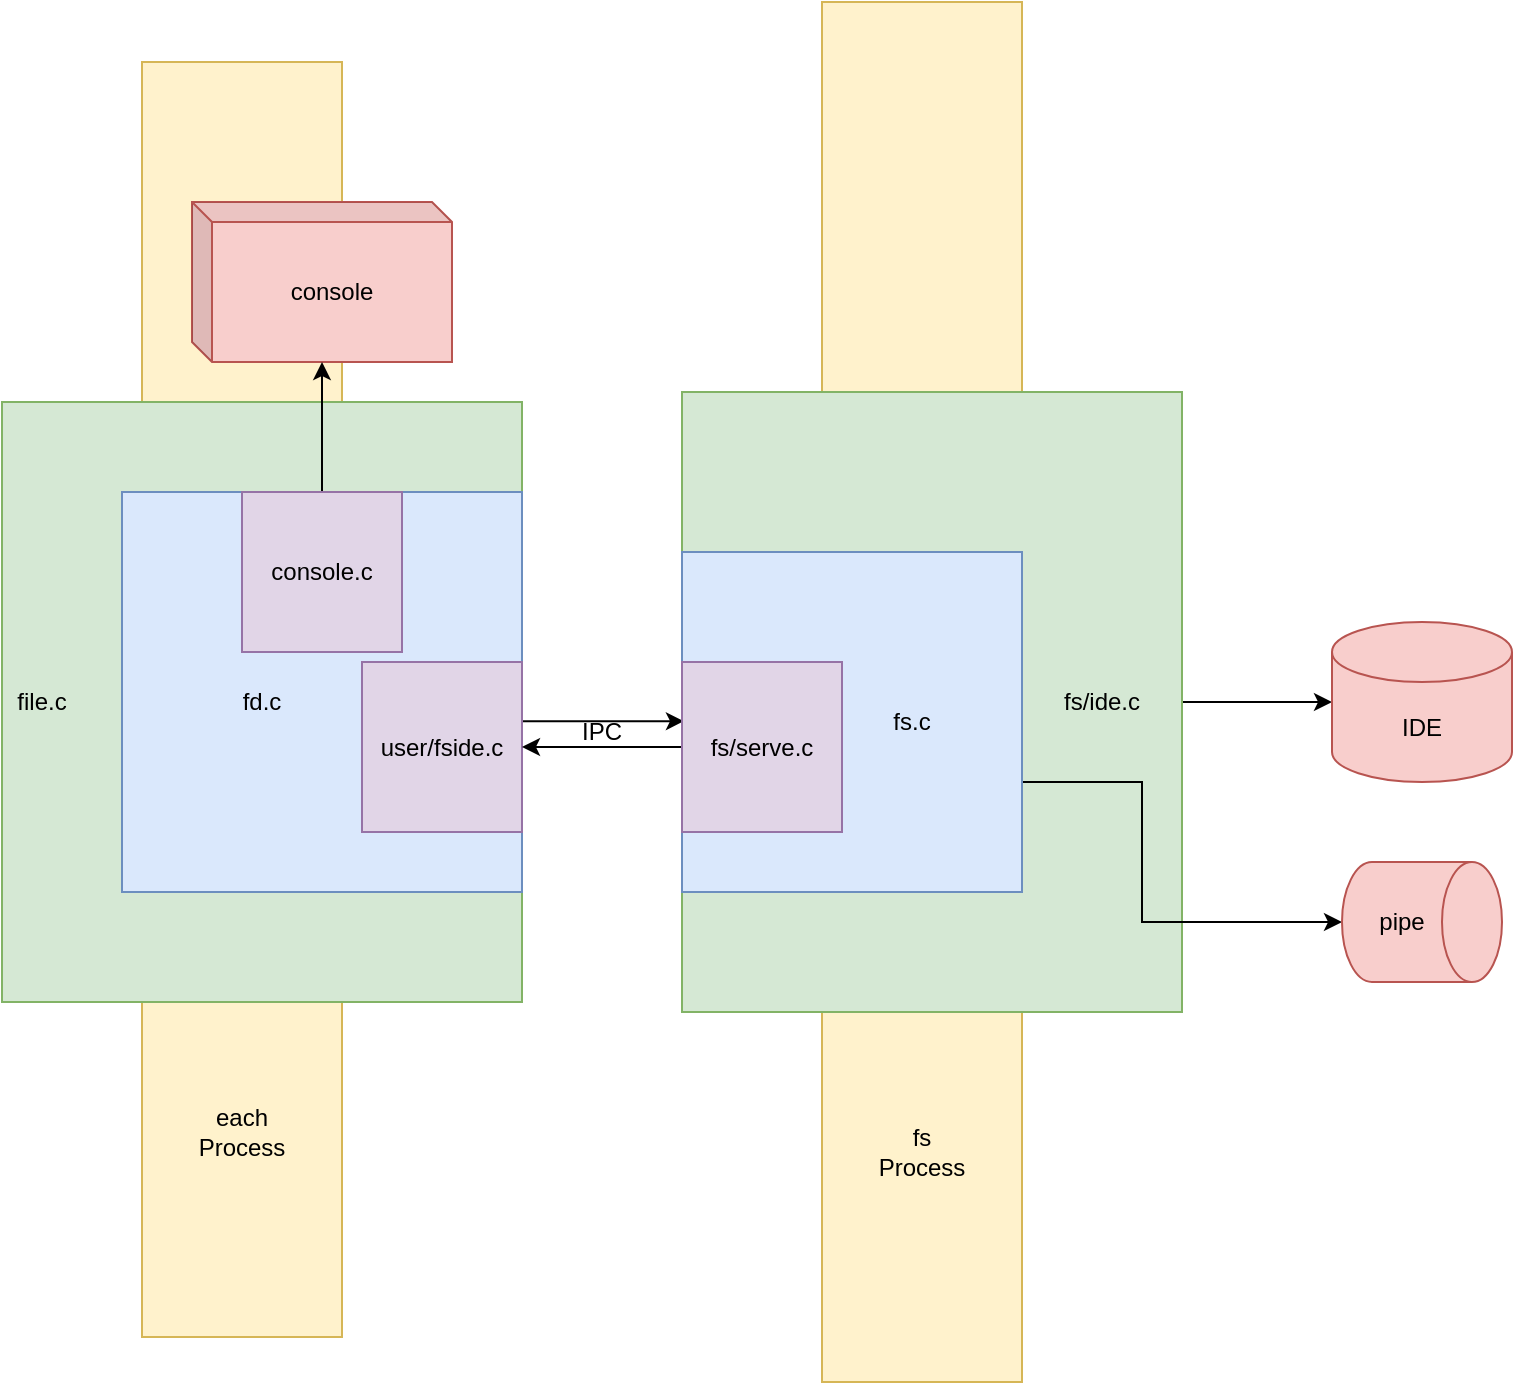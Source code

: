 <mxfile version="14.7.3" type="github"><diagram id="oyNO1HXOshTwM041g6Vc" name="Page-1"><mxGraphModel dx="835" dy="569" grid="1" gridSize="10" guides="1" tooltips="1" connect="1" arrows="1" fold="1" page="1" pageScale="1" pageWidth="827" pageHeight="1169" math="0" shadow="0"><root><mxCell id="0"/><mxCell id="1" parent="0"/><mxCell id="mnqtbTggbb_XYZVOWMOk-24" value="" style="rounded=0;whiteSpace=wrap;html=1;fillColor=#fff2cc;strokeColor=#d6b656;" vertex="1" parent="1"><mxGeometry x="440" y="10" width="100" height="690" as="geometry"/></mxCell><mxCell id="mnqtbTggbb_XYZVOWMOk-25" value="" style="rounded=0;whiteSpace=wrap;html=1;fillColor=#fff2cc;strokeColor=#d6b656;" vertex="1" parent="1"><mxGeometry x="100" y="40" width="100" height="637.5" as="geometry"/></mxCell><mxCell id="mnqtbTggbb_XYZVOWMOk-22" style="edgeStyle=orthogonalEdgeStyle;rounded=0;orthogonalLoop=1;jettySize=auto;html=1;exitX=1;exitY=0.5;exitDx=0;exitDy=0;entryX=0;entryY=0.5;entryDx=0;entryDy=0;entryPerimeter=0;" edge="1" parent="1" source="mnqtbTggbb_XYZVOWMOk-2" target="mnqtbTggbb_XYZVOWMOk-7"><mxGeometry relative="1" as="geometry"/></mxCell><mxCell id="mnqtbTggbb_XYZVOWMOk-2" value="" style="rounded=0;whiteSpace=wrap;html=1;fillColor=#d5e8d4;strokeColor=#82b366;" vertex="1" parent="1"><mxGeometry x="370" y="205" width="250" height="310" as="geometry"/></mxCell><mxCell id="mnqtbTggbb_XYZVOWMOk-35" style="edgeStyle=orthogonalEdgeStyle;rounded=0;orthogonalLoop=1;jettySize=auto;html=1;exitX=1;exitY=0.5;exitDx=0;exitDy=0;entryX=0.5;entryY=1;entryDx=0;entryDy=0;entryPerimeter=0;" edge="1" parent="1" source="mnqtbTggbb_XYZVOWMOk-6" target="mnqtbTggbb_XYZVOWMOk-31"><mxGeometry relative="1" as="geometry"><Array as="points"><mxPoint x="540" y="400"/><mxPoint x="600" y="400"/><mxPoint x="600" y="470"/></Array></mxGeometry></mxCell><mxCell id="mnqtbTggbb_XYZVOWMOk-6" value="" style="whiteSpace=wrap;html=1;aspect=fixed;fillColor=#dae8fc;strokeColor=#6c8ebf;" vertex="1" parent="1"><mxGeometry x="370" y="285" width="170" height="170" as="geometry"/></mxCell><mxCell id="mnqtbTggbb_XYZVOWMOk-1" value="" style="rounded=0;whiteSpace=wrap;html=1;fillColor=#d5e8d4;strokeColor=#82b366;" vertex="1" parent="1"><mxGeometry x="30" y="210" width="260" height="300" as="geometry"/></mxCell><mxCell id="mnqtbTggbb_XYZVOWMOk-15" style="edgeStyle=orthogonalEdgeStyle;rounded=0;orthogonalLoop=1;jettySize=auto;html=1;exitX=0.986;exitY=0.362;exitDx=0;exitDy=0;entryX=0.012;entryY=0.348;entryDx=0;entryDy=0;entryPerimeter=0;exitPerimeter=0;" edge="1" parent="1" source="mnqtbTggbb_XYZVOWMOk-3" target="mnqtbTggbb_XYZVOWMOk-4"><mxGeometry relative="1" as="geometry"><Array as="points"><mxPoint x="290" y="371"/><mxPoint x="290" y="370"/></Array></mxGeometry></mxCell><mxCell id="mnqtbTggbb_XYZVOWMOk-5" value="" style="whiteSpace=wrap;html=1;aspect=fixed;fillColor=#dae8fc;strokeColor=#6c8ebf;" vertex="1" parent="1"><mxGeometry x="90" y="255" width="200" height="200" as="geometry"/></mxCell><mxCell id="mnqtbTggbb_XYZVOWMOk-3" value="user/fside.c" style="rounded=0;whiteSpace=wrap;html=1;fillColor=#e1d5e7;strokeColor=#9673a6;" vertex="1" parent="1"><mxGeometry x="210" y="340" width="80" height="85" as="geometry"/></mxCell><mxCell id="mnqtbTggbb_XYZVOWMOk-17" style="edgeStyle=orthogonalEdgeStyle;rounded=0;orthogonalLoop=1;jettySize=auto;html=1;exitX=0;exitY=0.5;exitDx=0;exitDy=0;entryX=1;entryY=0.5;entryDx=0;entryDy=0;" edge="1" parent="1" source="mnqtbTggbb_XYZVOWMOk-4" target="mnqtbTggbb_XYZVOWMOk-3"><mxGeometry relative="1" as="geometry"/></mxCell><mxCell id="mnqtbTggbb_XYZVOWMOk-4" value="fs/serve.c" style="rounded=0;whiteSpace=wrap;html=1;fillColor=#e1d5e7;strokeColor=#9673a6;" vertex="1" parent="1"><mxGeometry x="370" y="340" width="80" height="85" as="geometry"/></mxCell><mxCell id="mnqtbTggbb_XYZVOWMOk-7" value="IDE" style="shape=cylinder3;whiteSpace=wrap;html=1;boundedLbl=1;backgroundOutline=1;size=15;fillColor=#f8cecc;strokeColor=#b85450;" vertex="1" parent="1"><mxGeometry x="695" y="320" width="90" height="80" as="geometry"/></mxCell><mxCell id="mnqtbTggbb_XYZVOWMOk-8" value="console" style="shape=cube;whiteSpace=wrap;html=1;boundedLbl=1;backgroundOutline=1;darkOpacity=0.05;darkOpacity2=0.1;size=10;fillColor=#f8cecc;strokeColor=#b85450;" vertex="1" parent="1"><mxGeometry x="125" y="110" width="130" height="80" as="geometry"/></mxCell><mxCell id="mnqtbTggbb_XYZVOWMOk-10" value="fs/ide.c" style="text;html=1;strokeColor=none;fillColor=none;align=center;verticalAlign=middle;whiteSpace=wrap;rounded=0;" vertex="1" parent="1"><mxGeometry x="560" y="350" width="40" height="20" as="geometry"/></mxCell><mxCell id="mnqtbTggbb_XYZVOWMOk-11" value="fs.c" style="text;html=1;strokeColor=none;fillColor=none;align=center;verticalAlign=middle;whiteSpace=wrap;rounded=0;" vertex="1" parent="1"><mxGeometry x="465" y="360" width="40" height="20" as="geometry"/></mxCell><mxCell id="mnqtbTggbb_XYZVOWMOk-12" value="fd.c" style="text;html=1;strokeColor=none;fillColor=none;align=center;verticalAlign=middle;whiteSpace=wrap;rounded=0;" vertex="1" parent="1"><mxGeometry x="140" y="350" width="40" height="20" as="geometry"/></mxCell><mxCell id="mnqtbTggbb_XYZVOWMOk-14" value="file.c" style="text;html=1;strokeColor=none;fillColor=none;align=center;verticalAlign=middle;whiteSpace=wrap;rounded=0;" vertex="1" parent="1"><mxGeometry x="30" y="350" width="40" height="20" as="geometry"/></mxCell><mxCell id="mnqtbTggbb_XYZVOWMOk-16" value="IPC" style="text;html=1;strokeColor=none;fillColor=none;align=center;verticalAlign=middle;whiteSpace=wrap;rounded=0;" vertex="1" parent="1"><mxGeometry x="310" y="365" width="40" height="20" as="geometry"/></mxCell><mxCell id="mnqtbTggbb_XYZVOWMOk-21" style="edgeStyle=orthogonalEdgeStyle;rounded=0;orthogonalLoop=1;jettySize=auto;html=1;exitX=0.5;exitY=0;exitDx=0;exitDy=0;entryX=0;entryY=0;entryDx=65;entryDy=80;entryPerimeter=0;" edge="1" parent="1" source="mnqtbTggbb_XYZVOWMOk-18" target="mnqtbTggbb_XYZVOWMOk-8"><mxGeometry relative="1" as="geometry"/></mxCell><mxCell id="mnqtbTggbb_XYZVOWMOk-18" value="console.c" style="whiteSpace=wrap;html=1;aspect=fixed;fillColor=#e1d5e7;strokeColor=#9673a6;" vertex="1" parent="1"><mxGeometry x="150" y="255" width="80" height="80" as="geometry"/></mxCell><mxCell id="mnqtbTggbb_XYZVOWMOk-26" value="each Process" style="text;html=1;strokeColor=none;fillColor=none;align=center;verticalAlign=middle;whiteSpace=wrap;rounded=0;" vertex="1" parent="1"><mxGeometry x="125" y="565" width="50" height="20" as="geometry"/></mxCell><mxCell id="mnqtbTggbb_XYZVOWMOk-27" value="&lt;div&gt;fs&lt;/div&gt;&lt;div&gt;Process&lt;br&gt;&lt;/div&gt;" style="text;html=1;strokeColor=none;fillColor=none;align=center;verticalAlign=middle;whiteSpace=wrap;rounded=0;" vertex="1" parent="1"><mxGeometry x="465" y="575" width="50" height="20" as="geometry"/></mxCell><mxCell id="mnqtbTggbb_XYZVOWMOk-33" value="" style="group" vertex="1" connectable="0" parent="1"><mxGeometry x="700" y="440" width="80" height="60" as="geometry"/></mxCell><mxCell id="mnqtbTggbb_XYZVOWMOk-31" value="" style="shape=cylinder3;whiteSpace=wrap;html=1;boundedLbl=1;backgroundOutline=1;size=15;rotation=90;fillColor=#f8cecc;strokeColor=#b85450;" vertex="1" parent="mnqtbTggbb_XYZVOWMOk-33"><mxGeometry x="10" y="-10" width="60" height="80" as="geometry"/></mxCell><mxCell id="mnqtbTggbb_XYZVOWMOk-32" value="pipe" style="text;html=1;strokeColor=none;fillColor=none;align=center;verticalAlign=middle;whiteSpace=wrap;rounded=0;" vertex="1" parent="mnqtbTggbb_XYZVOWMOk-33"><mxGeometry x="10" y="20" width="40" height="20" as="geometry"/></mxCell></root></mxGraphModel></diagram></mxfile>